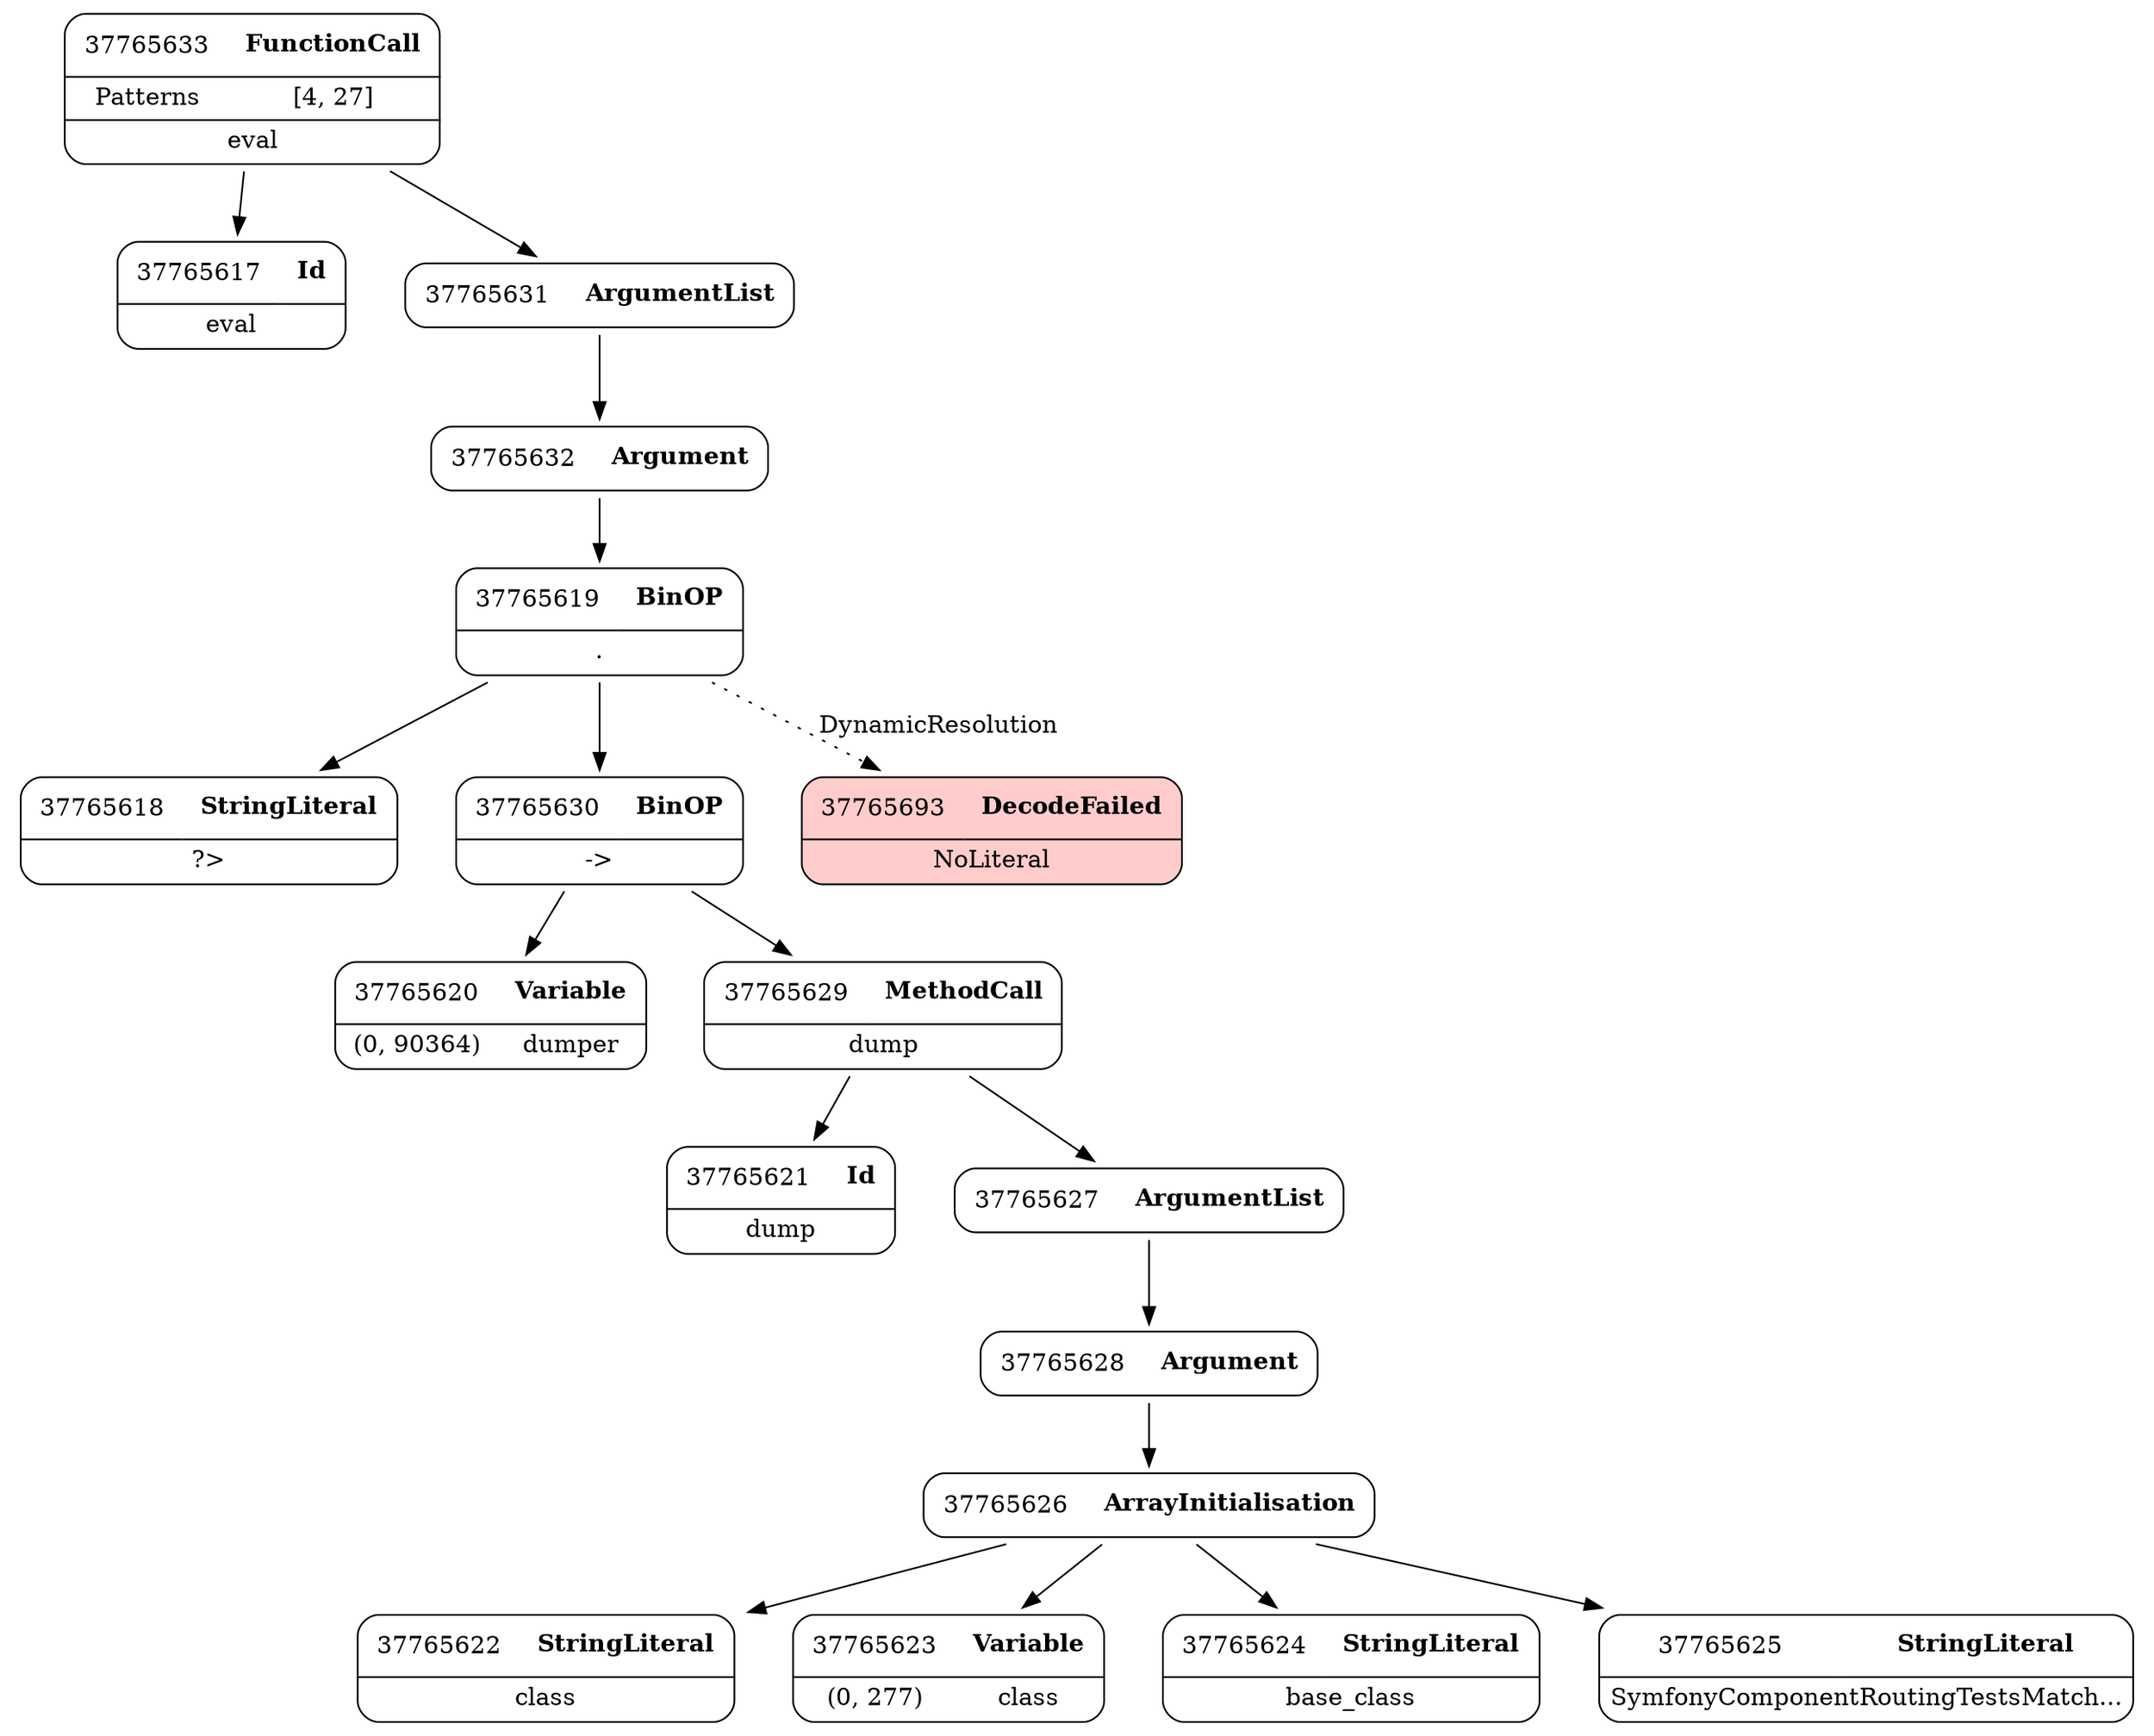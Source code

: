 digraph ast {
node [shape=none];
37765632 [label=<<TABLE border='1' cellspacing='0' cellpadding='10' style='rounded' ><TR><TD border='0'>37765632</TD><TD border='0'><B>Argument</B></TD></TR></TABLE>>];
37765632 -> 37765619 [weight=2];
37765633 [label=<<TABLE border='1' cellspacing='0' cellpadding='10' style='rounded' ><TR><TD border='0'>37765633</TD><TD border='0'><B>FunctionCall</B></TD></TR><HR/><TR><TD border='0' cellpadding='5'>Patterns</TD><TD border='0' cellpadding='5'>[4, 27]</TD></TR><HR/><TR><TD border='0' cellpadding='5' colspan='2'>eval</TD></TR></TABLE>>];
37765633 -> 37765617 [weight=2];
37765633 -> 37765631 [weight=2];
37765617 [label=<<TABLE border='1' cellspacing='0' cellpadding='10' style='rounded' ><TR><TD border='0'>37765617</TD><TD border='0'><B>Id</B></TD></TR><HR/><TR><TD border='0' cellpadding='5' colspan='2'>eval</TD></TR></TABLE>>];
37765618 [label=<<TABLE border='1' cellspacing='0' cellpadding='10' style='rounded' ><TR><TD border='0'>37765618</TD><TD border='0'><B>StringLiteral</B></TD></TR><HR/><TR><TD border='0' cellpadding='5' colspan='2'>?&gt;</TD></TR></TABLE>>];
37765619 [label=<<TABLE border='1' cellspacing='0' cellpadding='10' style='rounded' ><TR><TD border='0'>37765619</TD><TD border='0'><B>BinOP</B></TD></TR><HR/><TR><TD border='0' cellpadding='5' colspan='2'>.</TD></TR></TABLE>>];
37765619 -> 37765618 [weight=2];
37765619 -> 37765630 [weight=2];
37765619 -> 37765693 [style=dotted,label=DynamicResolution];
37765620 [label=<<TABLE border='1' cellspacing='0' cellpadding='10' style='rounded' ><TR><TD border='0'>37765620</TD><TD border='0'><B>Variable</B></TD></TR><HR/><TR><TD border='0' cellpadding='5'>(0, 90364)</TD><TD border='0' cellpadding='5'>dumper</TD></TR></TABLE>>];
37765621 [label=<<TABLE border='1' cellspacing='0' cellpadding='10' style='rounded' ><TR><TD border='0'>37765621</TD><TD border='0'><B>Id</B></TD></TR><HR/><TR><TD border='0' cellpadding='5' colspan='2'>dump</TD></TR></TABLE>>];
37765622 [label=<<TABLE border='1' cellspacing='0' cellpadding='10' style='rounded' ><TR><TD border='0'>37765622</TD><TD border='0'><B>StringLiteral</B></TD></TR><HR/><TR><TD border='0' cellpadding='5' colspan='2'>class</TD></TR></TABLE>>];
37765623 [label=<<TABLE border='1' cellspacing='0' cellpadding='10' style='rounded' ><TR><TD border='0'>37765623</TD><TD border='0'><B>Variable</B></TD></TR><HR/><TR><TD border='0' cellpadding='5'>(0, 277)</TD><TD border='0' cellpadding='5'>class</TD></TR></TABLE>>];
37765624 [label=<<TABLE border='1' cellspacing='0' cellpadding='10' style='rounded' ><TR><TD border='0'>37765624</TD><TD border='0'><B>StringLiteral</B></TD></TR><HR/><TR><TD border='0' cellpadding='5' colspan='2'>base_class</TD></TR></TABLE>>];
37765625 [label=<<TABLE border='1' cellspacing='0' cellpadding='10' style='rounded' ><TR><TD border='0'>37765625</TD><TD border='0'><B>StringLiteral</B></TD></TR><HR/><TR><TD border='0' cellpadding='5' colspan='2'>SymfonyComponentRoutingTestsMatch...</TD></TR></TABLE>>];
37765626 [label=<<TABLE border='1' cellspacing='0' cellpadding='10' style='rounded' ><TR><TD border='0'>37765626</TD><TD border='0'><B>ArrayInitialisation</B></TD></TR></TABLE>>];
37765626 -> 37765622 [weight=2];
37765626 -> 37765623 [weight=2];
37765626 -> 37765624 [weight=2];
37765626 -> 37765625 [weight=2];
37765627 [label=<<TABLE border='1' cellspacing='0' cellpadding='10' style='rounded' ><TR><TD border='0'>37765627</TD><TD border='0'><B>ArgumentList</B></TD></TR></TABLE>>];
37765627 -> 37765628 [weight=2];
37765628 [label=<<TABLE border='1' cellspacing='0' cellpadding='10' style='rounded' ><TR><TD border='0'>37765628</TD><TD border='0'><B>Argument</B></TD></TR></TABLE>>];
37765628 -> 37765626 [weight=2];
37765629 [label=<<TABLE border='1' cellspacing='0' cellpadding='10' style='rounded' ><TR><TD border='0'>37765629</TD><TD border='0'><B>MethodCall</B></TD></TR><HR/><TR><TD border='0' cellpadding='5' colspan='2'>dump</TD></TR></TABLE>>];
37765629 -> 37765621 [weight=2];
37765629 -> 37765627 [weight=2];
37765693 [label=<<TABLE border='1' cellspacing='0' cellpadding='10' style='rounded' bgcolor='#FFCCCC' ><TR><TD border='0'>37765693</TD><TD border='0'><B>DecodeFailed</B></TD></TR><HR/><TR><TD border='0' cellpadding='5' colspan='2'>NoLiteral</TD></TR></TABLE>>];
37765630 [label=<<TABLE border='1' cellspacing='0' cellpadding='10' style='rounded' ><TR><TD border='0'>37765630</TD><TD border='0'><B>BinOP</B></TD></TR><HR/><TR><TD border='0' cellpadding='5' colspan='2'>-&gt;</TD></TR></TABLE>>];
37765630 -> 37765620 [weight=2];
37765630 -> 37765629 [weight=2];
37765631 [label=<<TABLE border='1' cellspacing='0' cellpadding='10' style='rounded' ><TR><TD border='0'>37765631</TD><TD border='0'><B>ArgumentList</B></TD></TR></TABLE>>];
37765631 -> 37765632 [weight=2];
}
